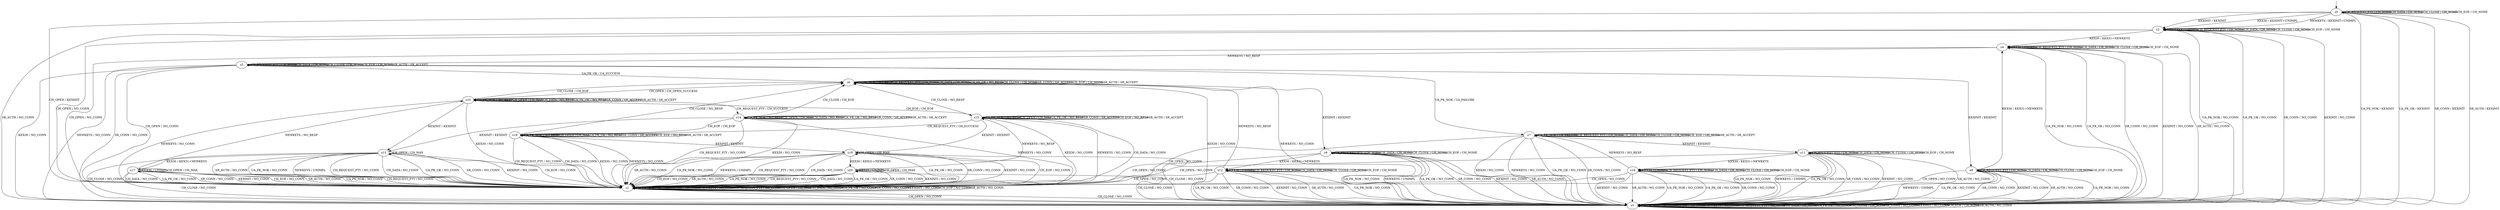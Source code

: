 digraph G {
label=""
s0
s1
s2
s3
s4
s5
s6
s7
s8
s9
s10
s11
s12
s13
s14
s15
s16
s17
s18
s19
s20
s0 [label="s0"];
s0 -> s3[label="UA_PK_NOK / KEXINIT"]
s0 -> s2[label="KEX30 / KEXINIT+UNIMPL"]
s0 -> s2[label="NEWKEYS / KEXINIT+UNIMPL"]
s0 -> s0[label="CH_REQUEST_PTY / CH_NONE"]
s0 -> s1[label="CH_OPEN / KEXINIT"]
s0 -> s0[label="CH_DATA / CH_NONE"]
s0 -> s3[label="UA_PK_OK / KEXINIT"]
s0 -> s0[label="CH_CLOSE / CH_NONE"]
s0 -> s3[label="SR_CONN / KEXINIT"]
s0 -> s2[label="KEXINIT / KEXINIT"]
s0 -> s0[label="CH_EOF / CH_NONE"]
s0 -> s3[label="SR_AUTH / KEXINIT"]
s1 [label="s1"];
s1 -> s1[label="UA_PK_NOK / NO_CONN"]
s1 -> s1[label="KEX30 / NO_CONN"]
s1 -> s1[label="NEWKEYS / NO_CONN"]
s1 -> s1[label="CH_REQUEST_PTY / NO_CONN"]
s1 -> s1[label="CH_OPEN / CH_MAX"]
s1 -> s1[label="CH_DATA / NO_CONN"]
s1 -> s1[label="UA_PK_OK / NO_CONN"]
s1 -> s3[label="CH_CLOSE / NO_CONN"]
s1 -> s1[label="SR_CONN / NO_CONN"]
s1 -> s1[label="KEXINIT / NO_CONN"]
s1 -> s1[label="CH_EOF / NO_CONN"]
s1 -> s1[label="SR_AUTH / NO_CONN"]
s2 [label="s2"];
s2 -> s3[label="UA_PK_NOK / NO_CONN"]
s2 -> s4[label="KEX30 / KEX31+NEWKEYS"]
s2 -> s2[label="NEWKEYS / UNIMPL"]
s2 -> s2[label="CH_REQUEST_PTY / CH_NONE"]
s2 -> s1[label="CH_OPEN / NO_CONN"]
s2 -> s2[label="CH_DATA / CH_NONE"]
s2 -> s3[label="UA_PK_OK / NO_CONN"]
s2 -> s2[label="CH_CLOSE / CH_NONE"]
s2 -> s3[label="SR_CONN / NO_CONN"]
s2 -> s3[label="KEXINIT / NO_CONN"]
s2 -> s2[label="CH_EOF / CH_NONE"]
s2 -> s3[label="SR_AUTH / NO_CONN"]
s3 [label="s3"];
s3 -> s3[label="UA_PK_NOK / NO_CONN"]
s3 -> s3[label="KEX30 / NO_CONN"]
s3 -> s3[label="NEWKEYS / NO_CONN"]
s3 -> s3[label="CH_REQUEST_PTY / CH_NONE"]
s3 -> s1[label="CH_OPEN / NO_CONN"]
s3 -> s3[label="CH_DATA / CH_NONE"]
s3 -> s3[label="UA_PK_OK / NO_CONN"]
s3 -> s3[label="CH_CLOSE / CH_NONE"]
s3 -> s3[label="SR_CONN / NO_CONN"]
s3 -> s3[label="KEXINIT / NO_CONN"]
s3 -> s3[label="CH_EOF / CH_NONE"]
s3 -> s3[label="SR_AUTH / NO_CONN"]
s4 [label="s4"];
s4 -> s3[label="UA_PK_NOK / NO_CONN"]
s4 -> s4[label="KEX30 / UNIMPL"]
s4 -> s5[label="NEWKEYS / NO_RESP"]
s4 -> s4[label="CH_REQUEST_PTY / CH_NONE"]
s4 -> s1[label="CH_OPEN / NO_CONN"]
s4 -> s4[label="CH_DATA / CH_NONE"]
s4 -> s3[label="UA_PK_OK / NO_CONN"]
s4 -> s4[label="CH_CLOSE / CH_NONE"]
s4 -> s3[label="SR_CONN / NO_CONN"]
s4 -> s3[label="KEXINIT / NO_CONN"]
s4 -> s4[label="CH_EOF / CH_NONE"]
s4 -> s3[label="SR_AUTH / NO_CONN"]
s5 [label="s5"];
s5 -> s7[label="UA_PK_NOK / UA_FAILURE"]
s5 -> s3[label="KEX30 / NO_CONN"]
s5 -> s3[label="NEWKEYS / NO_CONN"]
s5 -> s5[label="CH_REQUEST_PTY / CH_NONE"]
s5 -> s1[label="CH_OPEN / NO_CONN"]
s5 -> s5[label="CH_DATA / CH_NONE"]
s5 -> s6[label="UA_PK_OK / UA_SUCCESS"]
s5 -> s5[label="CH_CLOSE / CH_NONE"]
s5 -> s3[label="SR_CONN / NO_CONN"]
s5 -> s8[label="KEXINIT / KEXINIT"]
s5 -> s5[label="CH_EOF / CH_NONE"]
s5 -> s5[label="SR_AUTH / SR_ACCEPT"]
s6 [label="s6"];
s6 -> s6[label="UA_PK_NOK / NO_RESP"]
s6 -> s3[label="KEX30 / NO_CONN"]
s6 -> s3[label="NEWKEYS / NO_CONN"]
s6 -> s6[label="CH_REQUEST_PTY / CH_NONE"]
s6 -> s10[label="CH_OPEN / CH_OPEN_SUCCESS"]
s6 -> s6[label="CH_DATA / CH_NONE"]
s6 -> s6[label="UA_PK_OK / NO_RESP"]
s6 -> s6[label="CH_CLOSE / CH_NONE"]
s6 -> s6[label="SR_CONN / SR_ACCEPT"]
s6 -> s9[label="KEXINIT / KEXINIT"]
s6 -> s6[label="CH_EOF / CH_NONE"]
s6 -> s6[label="SR_AUTH / SR_ACCEPT"]
s7 [label="s7"];
s7 -> s7[label="UA_PK_NOK / UA_FAILURE"]
s7 -> s3[label="KEX30 / NO_CONN"]
s7 -> s3[label="NEWKEYS / NO_CONN"]
s7 -> s7[label="CH_REQUEST_PTY / CH_NONE"]
s7 -> s1[label="CH_OPEN / NO_CONN"]
s7 -> s7[label="CH_DATA / CH_NONE"]
s7 -> s3[label="UA_PK_OK / NO_CONN"]
s7 -> s7[label="CH_CLOSE / CH_NONE"]
s7 -> s3[label="SR_CONN / NO_CONN"]
s7 -> s11[label="KEXINIT / KEXINIT"]
s7 -> s7[label="CH_EOF / CH_NONE"]
s7 -> s7[label="SR_AUTH / SR_ACCEPT"]
s8 [label="s8"];
s8 -> s3[label="UA_PK_NOK / NO_CONN"]
s8 -> s4[label="KEX30 / KEX31+NEWKEYS"]
s8 -> s3[label="NEWKEYS / UNIMPL"]
s8 -> s8[label="CH_REQUEST_PTY / CH_NONE"]
s8 -> s1[label="CH_OPEN / NO_CONN"]
s8 -> s8[label="CH_DATA / CH_NONE"]
s8 -> s3[label="UA_PK_OK / NO_CONN"]
s8 -> s8[label="CH_CLOSE / CH_NONE"]
s8 -> s3[label="SR_CONN / NO_CONN"]
s8 -> s3[label="KEXINIT / NO_CONN"]
s8 -> s8[label="CH_EOF / CH_NONE"]
s8 -> s3[label="SR_AUTH / NO_CONN"]
s9 [label="s9"];
s9 -> s3[label="UA_PK_NOK / NO_CONN"]
s9 -> s12[label="KEX30 / KEX31+NEWKEYS"]
s9 -> s3[label="NEWKEYS / UNIMPL"]
s9 -> s9[label="CH_REQUEST_PTY / CH_NONE"]
s9 -> s1[label="CH_OPEN / NO_CONN"]
s9 -> s9[label="CH_DATA / CH_NONE"]
s9 -> s3[label="UA_PK_OK / NO_CONN"]
s9 -> s9[label="CH_CLOSE / CH_NONE"]
s9 -> s3[label="SR_CONN / NO_CONN"]
s9 -> s3[label="KEXINIT / NO_CONN"]
s9 -> s9[label="CH_EOF / CH_NONE"]
s9 -> s3[label="SR_AUTH / NO_CONN"]
s10 [label="s10"];
s10 -> s10[label="UA_PK_NOK / NO_RESP"]
s10 -> s1[label="KEX30 / NO_CONN"]
s10 -> s1[label="NEWKEYS / NO_CONN"]
s10 -> s14[label="CH_REQUEST_PTY / CH_SUCCESS"]
s10 -> s10[label="CH_OPEN / CH_MAX"]
s10 -> s10[label="CH_DATA / NO_RESP"]
s10 -> s10[label="UA_PK_OK / NO_RESP"]
s10 -> s6[label="CH_CLOSE / CH_EOF"]
s10 -> s10[label="SR_CONN / SR_ACCEPT"]
s10 -> s13[label="KEXINIT / KEXINIT"]
s10 -> s15[label="CH_EOF / CH_EOF"]
s10 -> s10[label="SR_AUTH / SR_ACCEPT"]
s11 [label="s11"];
s11 -> s3[label="UA_PK_NOK / NO_CONN"]
s11 -> s16[label="KEX30 / KEX31+NEWKEYS"]
s11 -> s3[label="NEWKEYS / UNIMPL"]
s11 -> s11[label="CH_REQUEST_PTY / CH_NONE"]
s11 -> s1[label="CH_OPEN / NO_CONN"]
s11 -> s11[label="CH_DATA / CH_NONE"]
s11 -> s3[label="UA_PK_OK / NO_CONN"]
s11 -> s11[label="CH_CLOSE / CH_NONE"]
s11 -> s3[label="SR_CONN / NO_CONN"]
s11 -> s3[label="KEXINIT / NO_CONN"]
s11 -> s11[label="CH_EOF / CH_NONE"]
s11 -> s3[label="SR_AUTH / NO_CONN"]
s12 [label="s12"];
s12 -> s3[label="UA_PK_NOK / NO_CONN"]
s12 -> s12[label="KEX30 / UNIMPL"]
s12 -> s6[label="NEWKEYS / NO_RESP"]
s12 -> s12[label="CH_REQUEST_PTY / CH_NONE"]
s12 -> s1[label="CH_OPEN / NO_CONN"]
s12 -> s12[label="CH_DATA / CH_NONE"]
s12 -> s3[label="UA_PK_OK / NO_CONN"]
s12 -> s12[label="CH_CLOSE / CH_NONE"]
s12 -> s3[label="SR_CONN / NO_CONN"]
s12 -> s3[label="KEXINIT / NO_CONN"]
s12 -> s12[label="CH_EOF / CH_NONE"]
s12 -> s3[label="SR_AUTH / NO_CONN"]
s13 [label="s13"];
s13 -> s1[label="UA_PK_NOK / NO_CONN"]
s13 -> s17[label="KEX30 / KEX31+NEWKEYS"]
s13 -> s1[label="NEWKEYS / UNIMPL"]
s13 -> s1[label="CH_REQUEST_PTY / NO_CONN"]
s13 -> s13[label="CH_OPEN / CH_MAX"]
s13 -> s1[label="CH_DATA / NO_CONN"]
s13 -> s1[label="UA_PK_OK / NO_CONN"]
s13 -> s3[label="CH_CLOSE / NO_CONN"]
s13 -> s1[label="SR_CONN / NO_CONN"]
s13 -> s1[label="KEXINIT / NO_CONN"]
s13 -> s1[label="CH_EOF / NO_CONN"]
s13 -> s1[label="SR_AUTH / NO_CONN"]
s14 [label="s14"];
s14 -> s14[label="UA_PK_NOK / NO_RESP"]
s14 -> s1[label="KEX30 / NO_CONN"]
s14 -> s1[label="NEWKEYS / NO_CONN"]
s14 -> s1[label="CH_REQUEST_PTY / NO_CONN"]
s14 -> s14[label="CH_OPEN / CH_MAX"]
s14 -> s14[label="CH_DATA / NO_RESP"]
s14 -> s14[label="UA_PK_OK / NO_RESP"]
s14 -> s6[label="CH_CLOSE / CH_EOF"]
s14 -> s14[label="SR_CONN / SR_ACCEPT"]
s14 -> s13[label="KEXINIT / KEXINIT"]
s14 -> s18[label="CH_EOF / CH_EOF"]
s14 -> s14[label="SR_AUTH / SR_ACCEPT"]
s15 [label="s15"];
s15 -> s15[label="UA_PK_NOK / NO_RESP"]
s15 -> s1[label="KEX30 / NO_CONN"]
s15 -> s1[label="NEWKEYS / NO_CONN"]
s15 -> s18[label="CH_REQUEST_PTY / CH_SUCCESS"]
s15 -> s15[label="CH_OPEN / CH_MAX"]
s15 -> s1[label="CH_DATA / NO_CONN"]
s15 -> s15[label="UA_PK_OK / NO_RESP"]
s15 -> s6[label="CH_CLOSE / NO_RESP"]
s15 -> s15[label="SR_CONN / SR_ACCEPT"]
s15 -> s19[label="KEXINIT / KEXINIT"]
s15 -> s15[label="CH_EOF / NO_RESP"]
s15 -> s15[label="SR_AUTH / SR_ACCEPT"]
s16 [label="s16"];
s16 -> s3[label="UA_PK_NOK / NO_CONN"]
s16 -> s16[label="KEX30 / UNIMPL"]
s16 -> s7[label="NEWKEYS / NO_RESP"]
s16 -> s16[label="CH_REQUEST_PTY / CH_NONE"]
s16 -> s1[label="CH_OPEN / NO_CONN"]
s16 -> s16[label="CH_DATA / CH_NONE"]
s16 -> s3[label="UA_PK_OK / NO_CONN"]
s16 -> s16[label="CH_CLOSE / CH_NONE"]
s16 -> s3[label="SR_CONN / NO_CONN"]
s16 -> s3[label="KEXINIT / NO_CONN"]
s16 -> s16[label="CH_EOF / CH_NONE"]
s16 -> s3[label="SR_AUTH / NO_CONN"]
s17 [label="s17"];
s17 -> s1[label="UA_PK_NOK / NO_CONN"]
s17 -> s17[label="KEX30 / UNIMPL"]
s17 -> s10[label="NEWKEYS / NO_RESP"]
s17 -> s1[label="CH_REQUEST_PTY / NO_CONN"]
s17 -> s17[label="CH_OPEN / CH_MAX"]
s17 -> s1[label="CH_DATA / NO_CONN"]
s17 -> s1[label="UA_PK_OK / NO_CONN"]
s17 -> s3[label="CH_CLOSE / NO_CONN"]
s17 -> s1[label="SR_CONN / NO_CONN"]
s17 -> s1[label="KEXINIT / NO_CONN"]
s17 -> s1[label="CH_EOF / NO_CONN"]
s17 -> s1[label="SR_AUTH / NO_CONN"]
s18 [label="s18"];
s18 -> s18[label="UA_PK_NOK / NO_RESP"]
s18 -> s1[label="KEX30 / NO_CONN"]
s18 -> s1[label="NEWKEYS / NO_CONN"]
s18 -> s1[label="CH_REQUEST_PTY / NO_CONN"]
s18 -> s18[label="CH_OPEN / CH_MAX"]
s18 -> s1[label="CH_DATA / NO_CONN"]
s18 -> s18[label="UA_PK_OK / NO_RESP"]
s18 -> s6[label="CH_CLOSE / NO_RESP"]
s18 -> s18[label="SR_CONN / SR_ACCEPT"]
s18 -> s19[label="KEXINIT / KEXINIT"]
s18 -> s18[label="CH_EOF / NO_RESP"]
s18 -> s18[label="SR_AUTH / SR_ACCEPT"]
s19 [label="s19"];
s19 -> s1[label="UA_PK_NOK / NO_CONN"]
s19 -> s20[label="KEX30 / KEX31+NEWKEYS"]
s19 -> s1[label="NEWKEYS / UNIMPL"]
s19 -> s1[label="CH_REQUEST_PTY / NO_CONN"]
s19 -> s19[label="CH_OPEN / CH_MAX"]
s19 -> s1[label="CH_DATA / NO_CONN"]
s19 -> s1[label="UA_PK_OK / NO_CONN"]
s19 -> s3[label="CH_CLOSE / NO_CONN"]
s19 -> s1[label="SR_CONN / NO_CONN"]
s19 -> s1[label="KEXINIT / NO_CONN"]
s19 -> s1[label="CH_EOF / NO_CONN"]
s19 -> s1[label="SR_AUTH / NO_CONN"]
s20 [label="s20"];
s20 -> s1[label="UA_PK_NOK / NO_CONN"]
s20 -> s20[label="KEX30 / UNIMPL"]
s20 -> s15[label="NEWKEYS / NO_RESP"]
s20 -> s1[label="CH_REQUEST_PTY / NO_CONN"]
s20 -> s20[label="CH_OPEN / CH_MAX"]
s20 -> s1[label="CH_DATA / NO_CONN"]
s20 -> s1[label="UA_PK_OK / NO_CONN"]
s20 -> s3[label="CH_CLOSE / NO_CONN"]
s20 -> s1[label="SR_CONN / NO_CONN"]
s20 -> s1[label="KEXINIT / NO_CONN"]
s20 -> s1[label="CH_EOF / NO_CONN"]
s20 -> s1[label="SR_AUTH / NO_CONN"]

__start0 [label="" shape="none" width="0" height="0"];
__start0 -> s0;
}
